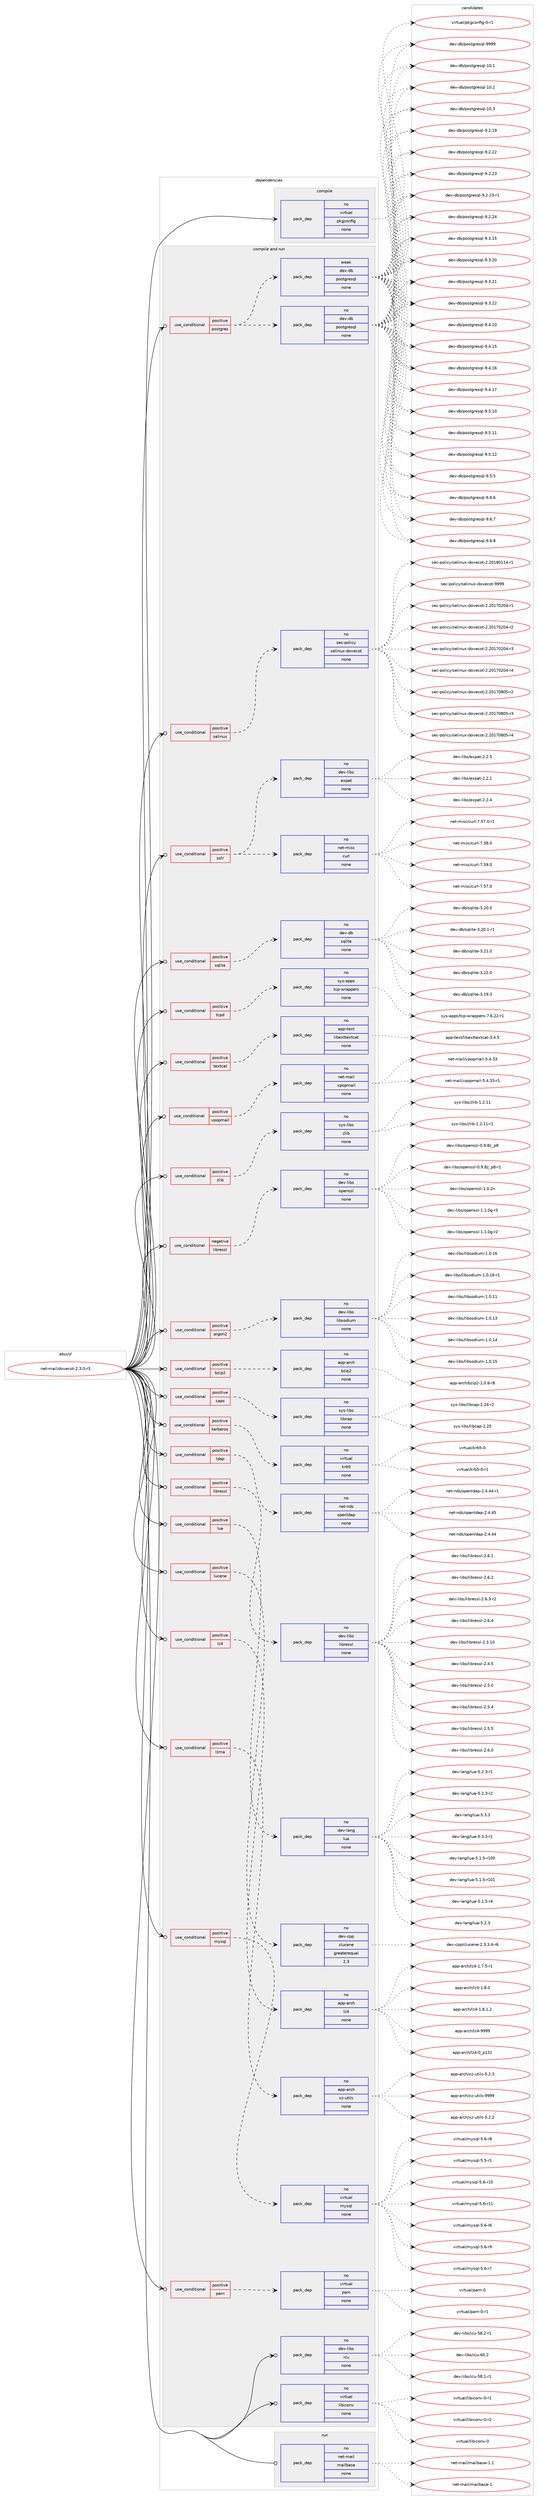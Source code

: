 digraph prolog {

# *************
# Graph options
# *************

newrank=true;
concentrate=true;
compound=true;
graph [rankdir=LR,fontname=Helvetica,fontsize=10,ranksep=1.5];#, ranksep=2.5, nodesep=0.2];
edge  [arrowhead=vee];
node  [fontname=Helvetica,fontsize=10];

# **********
# The ebuild
# **********

subgraph cluster_leftcol {
color=gray;
rank=same;
label=<<i>ebuild</i>>;
id [label="net-mail/dovecot-2.3.0-r3", color=red, width=4, href="../net-mail/dovecot-2.3.0-r3.svg"];
}

# ****************
# The dependencies
# ****************

subgraph cluster_midcol {
color=gray;
label=<<i>dependencies</i>>;
subgraph cluster_compile {
fillcolor="#eeeeee";
style=filled;
label=<<i>compile</i>>;
subgraph pack587 {
dependency892 [label=<<TABLE BORDER="0" CELLBORDER="1" CELLSPACING="0" CELLPADDING="4" WIDTH="220"><TR><TD ROWSPAN="6" CELLPADDING="30">pack_dep</TD></TR><TR><TD WIDTH="110">no</TD></TR><TR><TD>virtual</TD></TR><TR><TD>pkgconfig</TD></TR><TR><TD>none</TD></TR><TR><TD></TD></TR></TABLE>>, shape=none, color=blue];
}
id:e -> dependency892:w [weight=20,style="solid",arrowhead="vee"];
}
subgraph cluster_compileandrun {
fillcolor="#eeeeee";
style=filled;
label=<<i>compile and run</i>>;
subgraph cond286 {
dependency893 [label=<<TABLE BORDER="0" CELLBORDER="1" CELLSPACING="0" CELLPADDING="4"><TR><TD ROWSPAN="3" CELLPADDING="10">use_conditional</TD></TR><TR><TD>negative</TD></TR><TR><TD>libressl</TD></TR></TABLE>>, shape=none, color=red];
subgraph pack588 {
dependency894 [label=<<TABLE BORDER="0" CELLBORDER="1" CELLSPACING="0" CELLPADDING="4" WIDTH="220"><TR><TD ROWSPAN="6" CELLPADDING="30">pack_dep</TD></TR><TR><TD WIDTH="110">no</TD></TR><TR><TD>dev-libs</TD></TR><TR><TD>openssl</TD></TR><TR><TD>none</TD></TR><TR><TD></TD></TR></TABLE>>, shape=none, color=blue];
}
dependency893:e -> dependency894:w [weight=20,style="dashed",arrowhead="vee"];
}
id:e -> dependency893:w [weight=20,style="solid",arrowhead="odotvee"];
subgraph cond287 {
dependency895 [label=<<TABLE BORDER="0" CELLBORDER="1" CELLSPACING="0" CELLPADDING="4"><TR><TD ROWSPAN="3" CELLPADDING="10">use_conditional</TD></TR><TR><TD>positive</TD></TR><TR><TD>argon2</TD></TR></TABLE>>, shape=none, color=red];
subgraph pack589 {
dependency896 [label=<<TABLE BORDER="0" CELLBORDER="1" CELLSPACING="0" CELLPADDING="4" WIDTH="220"><TR><TD ROWSPAN="6" CELLPADDING="30">pack_dep</TD></TR><TR><TD WIDTH="110">no</TD></TR><TR><TD>dev-libs</TD></TR><TR><TD>libsodium</TD></TR><TR><TD>none</TD></TR><TR><TD></TD></TR></TABLE>>, shape=none, color=blue];
}
dependency895:e -> dependency896:w [weight=20,style="dashed",arrowhead="vee"];
}
id:e -> dependency895:w [weight=20,style="solid",arrowhead="odotvee"];
subgraph cond288 {
dependency897 [label=<<TABLE BORDER="0" CELLBORDER="1" CELLSPACING="0" CELLPADDING="4"><TR><TD ROWSPAN="3" CELLPADDING="10">use_conditional</TD></TR><TR><TD>positive</TD></TR><TR><TD>bzip2</TD></TR></TABLE>>, shape=none, color=red];
subgraph pack590 {
dependency898 [label=<<TABLE BORDER="0" CELLBORDER="1" CELLSPACING="0" CELLPADDING="4" WIDTH="220"><TR><TD ROWSPAN="6" CELLPADDING="30">pack_dep</TD></TR><TR><TD WIDTH="110">no</TD></TR><TR><TD>app-arch</TD></TR><TR><TD>bzip2</TD></TR><TR><TD>none</TD></TR><TR><TD></TD></TR></TABLE>>, shape=none, color=blue];
}
dependency897:e -> dependency898:w [weight=20,style="dashed",arrowhead="vee"];
}
id:e -> dependency897:w [weight=20,style="solid",arrowhead="odotvee"];
subgraph cond289 {
dependency899 [label=<<TABLE BORDER="0" CELLBORDER="1" CELLSPACING="0" CELLPADDING="4"><TR><TD ROWSPAN="3" CELLPADDING="10">use_conditional</TD></TR><TR><TD>positive</TD></TR><TR><TD>caps</TD></TR></TABLE>>, shape=none, color=red];
subgraph pack591 {
dependency900 [label=<<TABLE BORDER="0" CELLBORDER="1" CELLSPACING="0" CELLPADDING="4" WIDTH="220"><TR><TD ROWSPAN="6" CELLPADDING="30">pack_dep</TD></TR><TR><TD WIDTH="110">no</TD></TR><TR><TD>sys-libs</TD></TR><TR><TD>libcap</TD></TR><TR><TD>none</TD></TR><TR><TD></TD></TR></TABLE>>, shape=none, color=blue];
}
dependency899:e -> dependency900:w [weight=20,style="dashed",arrowhead="vee"];
}
id:e -> dependency899:w [weight=20,style="solid",arrowhead="odotvee"];
subgraph cond290 {
dependency901 [label=<<TABLE BORDER="0" CELLBORDER="1" CELLSPACING="0" CELLPADDING="4"><TR><TD ROWSPAN="3" CELLPADDING="10">use_conditional</TD></TR><TR><TD>positive</TD></TR><TR><TD>kerberos</TD></TR></TABLE>>, shape=none, color=red];
subgraph pack592 {
dependency902 [label=<<TABLE BORDER="0" CELLBORDER="1" CELLSPACING="0" CELLPADDING="4" WIDTH="220"><TR><TD ROWSPAN="6" CELLPADDING="30">pack_dep</TD></TR><TR><TD WIDTH="110">no</TD></TR><TR><TD>virtual</TD></TR><TR><TD>krb5</TD></TR><TR><TD>none</TD></TR><TR><TD></TD></TR></TABLE>>, shape=none, color=blue];
}
dependency901:e -> dependency902:w [weight=20,style="dashed",arrowhead="vee"];
}
id:e -> dependency901:w [weight=20,style="solid",arrowhead="odotvee"];
subgraph cond291 {
dependency903 [label=<<TABLE BORDER="0" CELLBORDER="1" CELLSPACING="0" CELLPADDING="4"><TR><TD ROWSPAN="3" CELLPADDING="10">use_conditional</TD></TR><TR><TD>positive</TD></TR><TR><TD>ldap</TD></TR></TABLE>>, shape=none, color=red];
subgraph pack593 {
dependency904 [label=<<TABLE BORDER="0" CELLBORDER="1" CELLSPACING="0" CELLPADDING="4" WIDTH="220"><TR><TD ROWSPAN="6" CELLPADDING="30">pack_dep</TD></TR><TR><TD WIDTH="110">no</TD></TR><TR><TD>net-nds</TD></TR><TR><TD>openldap</TD></TR><TR><TD>none</TD></TR><TR><TD></TD></TR></TABLE>>, shape=none, color=blue];
}
dependency903:e -> dependency904:w [weight=20,style="dashed",arrowhead="vee"];
}
id:e -> dependency903:w [weight=20,style="solid",arrowhead="odotvee"];
subgraph cond292 {
dependency905 [label=<<TABLE BORDER="0" CELLBORDER="1" CELLSPACING="0" CELLPADDING="4"><TR><TD ROWSPAN="3" CELLPADDING="10">use_conditional</TD></TR><TR><TD>positive</TD></TR><TR><TD>libressl</TD></TR></TABLE>>, shape=none, color=red];
subgraph pack594 {
dependency906 [label=<<TABLE BORDER="0" CELLBORDER="1" CELLSPACING="0" CELLPADDING="4" WIDTH="220"><TR><TD ROWSPAN="6" CELLPADDING="30">pack_dep</TD></TR><TR><TD WIDTH="110">no</TD></TR><TR><TD>dev-libs</TD></TR><TR><TD>libressl</TD></TR><TR><TD>none</TD></TR><TR><TD></TD></TR></TABLE>>, shape=none, color=blue];
}
dependency905:e -> dependency906:w [weight=20,style="dashed",arrowhead="vee"];
}
id:e -> dependency905:w [weight=20,style="solid",arrowhead="odotvee"];
subgraph cond293 {
dependency907 [label=<<TABLE BORDER="0" CELLBORDER="1" CELLSPACING="0" CELLPADDING="4"><TR><TD ROWSPAN="3" CELLPADDING="10">use_conditional</TD></TR><TR><TD>positive</TD></TR><TR><TD>lua</TD></TR></TABLE>>, shape=none, color=red];
subgraph pack595 {
dependency908 [label=<<TABLE BORDER="0" CELLBORDER="1" CELLSPACING="0" CELLPADDING="4" WIDTH="220"><TR><TD ROWSPAN="6" CELLPADDING="30">pack_dep</TD></TR><TR><TD WIDTH="110">no</TD></TR><TR><TD>dev-lang</TD></TR><TR><TD>lua</TD></TR><TR><TD>none</TD></TR><TR><TD></TD></TR></TABLE>>, shape=none, color=blue];
}
dependency907:e -> dependency908:w [weight=20,style="dashed",arrowhead="vee"];
}
id:e -> dependency907:w [weight=20,style="solid",arrowhead="odotvee"];
subgraph cond294 {
dependency909 [label=<<TABLE BORDER="0" CELLBORDER="1" CELLSPACING="0" CELLPADDING="4"><TR><TD ROWSPAN="3" CELLPADDING="10">use_conditional</TD></TR><TR><TD>positive</TD></TR><TR><TD>lucene</TD></TR></TABLE>>, shape=none, color=red];
subgraph pack596 {
dependency910 [label=<<TABLE BORDER="0" CELLBORDER="1" CELLSPACING="0" CELLPADDING="4" WIDTH="220"><TR><TD ROWSPAN="6" CELLPADDING="30">pack_dep</TD></TR><TR><TD WIDTH="110">no</TD></TR><TR><TD>dev-cpp</TD></TR><TR><TD>clucene</TD></TR><TR><TD>greaterequal</TD></TR><TR><TD>2.3</TD></TR></TABLE>>, shape=none, color=blue];
}
dependency909:e -> dependency910:w [weight=20,style="dashed",arrowhead="vee"];
}
id:e -> dependency909:w [weight=20,style="solid",arrowhead="odotvee"];
subgraph cond295 {
dependency911 [label=<<TABLE BORDER="0" CELLBORDER="1" CELLSPACING="0" CELLPADDING="4"><TR><TD ROWSPAN="3" CELLPADDING="10">use_conditional</TD></TR><TR><TD>positive</TD></TR><TR><TD>lz4</TD></TR></TABLE>>, shape=none, color=red];
subgraph pack597 {
dependency912 [label=<<TABLE BORDER="0" CELLBORDER="1" CELLSPACING="0" CELLPADDING="4" WIDTH="220"><TR><TD ROWSPAN="6" CELLPADDING="30">pack_dep</TD></TR><TR><TD WIDTH="110">no</TD></TR><TR><TD>app-arch</TD></TR><TR><TD>lz4</TD></TR><TR><TD>none</TD></TR><TR><TD></TD></TR></TABLE>>, shape=none, color=blue];
}
dependency911:e -> dependency912:w [weight=20,style="dashed",arrowhead="vee"];
}
id:e -> dependency911:w [weight=20,style="solid",arrowhead="odotvee"];
subgraph cond296 {
dependency913 [label=<<TABLE BORDER="0" CELLBORDER="1" CELLSPACING="0" CELLPADDING="4"><TR><TD ROWSPAN="3" CELLPADDING="10">use_conditional</TD></TR><TR><TD>positive</TD></TR><TR><TD>lzma</TD></TR></TABLE>>, shape=none, color=red];
subgraph pack598 {
dependency914 [label=<<TABLE BORDER="0" CELLBORDER="1" CELLSPACING="0" CELLPADDING="4" WIDTH="220"><TR><TD ROWSPAN="6" CELLPADDING="30">pack_dep</TD></TR><TR><TD WIDTH="110">no</TD></TR><TR><TD>app-arch</TD></TR><TR><TD>xz-utils</TD></TR><TR><TD>none</TD></TR><TR><TD></TD></TR></TABLE>>, shape=none, color=blue];
}
dependency913:e -> dependency914:w [weight=20,style="dashed",arrowhead="vee"];
}
id:e -> dependency913:w [weight=20,style="solid",arrowhead="odotvee"];
subgraph cond297 {
dependency915 [label=<<TABLE BORDER="0" CELLBORDER="1" CELLSPACING="0" CELLPADDING="4"><TR><TD ROWSPAN="3" CELLPADDING="10">use_conditional</TD></TR><TR><TD>positive</TD></TR><TR><TD>mysql</TD></TR></TABLE>>, shape=none, color=red];
subgraph pack599 {
dependency916 [label=<<TABLE BORDER="0" CELLBORDER="1" CELLSPACING="0" CELLPADDING="4" WIDTH="220"><TR><TD ROWSPAN="6" CELLPADDING="30">pack_dep</TD></TR><TR><TD WIDTH="110">no</TD></TR><TR><TD>virtual</TD></TR><TR><TD>mysql</TD></TR><TR><TD>none</TD></TR><TR><TD></TD></TR></TABLE>>, shape=none, color=blue];
}
dependency915:e -> dependency916:w [weight=20,style="dashed",arrowhead="vee"];
}
id:e -> dependency915:w [weight=20,style="solid",arrowhead="odotvee"];
subgraph cond298 {
dependency917 [label=<<TABLE BORDER="0" CELLBORDER="1" CELLSPACING="0" CELLPADDING="4"><TR><TD ROWSPAN="3" CELLPADDING="10">use_conditional</TD></TR><TR><TD>positive</TD></TR><TR><TD>pam</TD></TR></TABLE>>, shape=none, color=red];
subgraph pack600 {
dependency918 [label=<<TABLE BORDER="0" CELLBORDER="1" CELLSPACING="0" CELLPADDING="4" WIDTH="220"><TR><TD ROWSPAN="6" CELLPADDING="30">pack_dep</TD></TR><TR><TD WIDTH="110">no</TD></TR><TR><TD>virtual</TD></TR><TR><TD>pam</TD></TR><TR><TD>none</TD></TR><TR><TD></TD></TR></TABLE>>, shape=none, color=blue];
}
dependency917:e -> dependency918:w [weight=20,style="dashed",arrowhead="vee"];
}
id:e -> dependency917:w [weight=20,style="solid",arrowhead="odotvee"];
subgraph cond299 {
dependency919 [label=<<TABLE BORDER="0" CELLBORDER="1" CELLSPACING="0" CELLPADDING="4"><TR><TD ROWSPAN="3" CELLPADDING="10">use_conditional</TD></TR><TR><TD>positive</TD></TR><TR><TD>postgres</TD></TR></TABLE>>, shape=none, color=red];
subgraph pack601 {
dependency920 [label=<<TABLE BORDER="0" CELLBORDER="1" CELLSPACING="0" CELLPADDING="4" WIDTH="220"><TR><TD ROWSPAN="6" CELLPADDING="30">pack_dep</TD></TR><TR><TD WIDTH="110">no</TD></TR><TR><TD>dev-db</TD></TR><TR><TD>postgresql</TD></TR><TR><TD>none</TD></TR><TR><TD></TD></TR></TABLE>>, shape=none, color=blue];
}
dependency919:e -> dependency920:w [weight=20,style="dashed",arrowhead="vee"];
subgraph pack602 {
dependency921 [label=<<TABLE BORDER="0" CELLBORDER="1" CELLSPACING="0" CELLPADDING="4" WIDTH="220"><TR><TD ROWSPAN="6" CELLPADDING="30">pack_dep</TD></TR><TR><TD WIDTH="110">weak</TD></TR><TR><TD>dev-db</TD></TR><TR><TD>postgresql</TD></TR><TR><TD>none</TD></TR><TR><TD></TD></TR></TABLE>>, shape=none, color=blue];
}
dependency919:e -> dependency921:w [weight=20,style="dashed",arrowhead="vee"];
}
id:e -> dependency919:w [weight=20,style="solid",arrowhead="odotvee"];
subgraph cond300 {
dependency922 [label=<<TABLE BORDER="0" CELLBORDER="1" CELLSPACING="0" CELLPADDING="4"><TR><TD ROWSPAN="3" CELLPADDING="10">use_conditional</TD></TR><TR><TD>positive</TD></TR><TR><TD>selinux</TD></TR></TABLE>>, shape=none, color=red];
subgraph pack603 {
dependency923 [label=<<TABLE BORDER="0" CELLBORDER="1" CELLSPACING="0" CELLPADDING="4" WIDTH="220"><TR><TD ROWSPAN="6" CELLPADDING="30">pack_dep</TD></TR><TR><TD WIDTH="110">no</TD></TR><TR><TD>sec-policy</TD></TR><TR><TD>selinux-dovecot</TD></TR><TR><TD>none</TD></TR><TR><TD></TD></TR></TABLE>>, shape=none, color=blue];
}
dependency922:e -> dependency923:w [weight=20,style="dashed",arrowhead="vee"];
}
id:e -> dependency922:w [weight=20,style="solid",arrowhead="odotvee"];
subgraph cond301 {
dependency924 [label=<<TABLE BORDER="0" CELLBORDER="1" CELLSPACING="0" CELLPADDING="4"><TR><TD ROWSPAN="3" CELLPADDING="10">use_conditional</TD></TR><TR><TD>positive</TD></TR><TR><TD>solr</TD></TR></TABLE>>, shape=none, color=red];
subgraph pack604 {
dependency925 [label=<<TABLE BORDER="0" CELLBORDER="1" CELLSPACING="0" CELLPADDING="4" WIDTH="220"><TR><TD ROWSPAN="6" CELLPADDING="30">pack_dep</TD></TR><TR><TD WIDTH="110">no</TD></TR><TR><TD>net-misc</TD></TR><TR><TD>curl</TD></TR><TR><TD>none</TD></TR><TR><TD></TD></TR></TABLE>>, shape=none, color=blue];
}
dependency924:e -> dependency925:w [weight=20,style="dashed",arrowhead="vee"];
subgraph pack605 {
dependency926 [label=<<TABLE BORDER="0" CELLBORDER="1" CELLSPACING="0" CELLPADDING="4" WIDTH="220"><TR><TD ROWSPAN="6" CELLPADDING="30">pack_dep</TD></TR><TR><TD WIDTH="110">no</TD></TR><TR><TD>dev-libs</TD></TR><TR><TD>expat</TD></TR><TR><TD>none</TD></TR><TR><TD></TD></TR></TABLE>>, shape=none, color=blue];
}
dependency924:e -> dependency926:w [weight=20,style="dashed",arrowhead="vee"];
}
id:e -> dependency924:w [weight=20,style="solid",arrowhead="odotvee"];
subgraph cond302 {
dependency927 [label=<<TABLE BORDER="0" CELLBORDER="1" CELLSPACING="0" CELLPADDING="4"><TR><TD ROWSPAN="3" CELLPADDING="10">use_conditional</TD></TR><TR><TD>positive</TD></TR><TR><TD>sqlite</TD></TR></TABLE>>, shape=none, color=red];
subgraph pack606 {
dependency928 [label=<<TABLE BORDER="0" CELLBORDER="1" CELLSPACING="0" CELLPADDING="4" WIDTH="220"><TR><TD ROWSPAN="6" CELLPADDING="30">pack_dep</TD></TR><TR><TD WIDTH="110">no</TD></TR><TR><TD>dev-db</TD></TR><TR><TD>sqlite</TD></TR><TR><TD>none</TD></TR><TR><TD></TD></TR></TABLE>>, shape=none, color=blue];
}
dependency927:e -> dependency928:w [weight=20,style="dashed",arrowhead="vee"];
}
id:e -> dependency927:w [weight=20,style="solid",arrowhead="odotvee"];
subgraph cond303 {
dependency929 [label=<<TABLE BORDER="0" CELLBORDER="1" CELLSPACING="0" CELLPADDING="4"><TR><TD ROWSPAN="3" CELLPADDING="10">use_conditional</TD></TR><TR><TD>positive</TD></TR><TR><TD>tcpd</TD></TR></TABLE>>, shape=none, color=red];
subgraph pack607 {
dependency930 [label=<<TABLE BORDER="0" CELLBORDER="1" CELLSPACING="0" CELLPADDING="4" WIDTH="220"><TR><TD ROWSPAN="6" CELLPADDING="30">pack_dep</TD></TR><TR><TD WIDTH="110">no</TD></TR><TR><TD>sys-apps</TD></TR><TR><TD>tcp-wrappers</TD></TR><TR><TD>none</TD></TR><TR><TD></TD></TR></TABLE>>, shape=none, color=blue];
}
dependency929:e -> dependency930:w [weight=20,style="dashed",arrowhead="vee"];
}
id:e -> dependency929:w [weight=20,style="solid",arrowhead="odotvee"];
subgraph cond304 {
dependency931 [label=<<TABLE BORDER="0" CELLBORDER="1" CELLSPACING="0" CELLPADDING="4"><TR><TD ROWSPAN="3" CELLPADDING="10">use_conditional</TD></TR><TR><TD>positive</TD></TR><TR><TD>textcat</TD></TR></TABLE>>, shape=none, color=red];
subgraph pack608 {
dependency932 [label=<<TABLE BORDER="0" CELLBORDER="1" CELLSPACING="0" CELLPADDING="4" WIDTH="220"><TR><TD ROWSPAN="6" CELLPADDING="30">pack_dep</TD></TR><TR><TD WIDTH="110">no</TD></TR><TR><TD>app-text</TD></TR><TR><TD>libexttextcat</TD></TR><TR><TD>none</TD></TR><TR><TD></TD></TR></TABLE>>, shape=none, color=blue];
}
dependency931:e -> dependency932:w [weight=20,style="dashed",arrowhead="vee"];
}
id:e -> dependency931:w [weight=20,style="solid",arrowhead="odotvee"];
subgraph cond305 {
dependency933 [label=<<TABLE BORDER="0" CELLBORDER="1" CELLSPACING="0" CELLPADDING="4"><TR><TD ROWSPAN="3" CELLPADDING="10">use_conditional</TD></TR><TR><TD>positive</TD></TR><TR><TD>vpopmail</TD></TR></TABLE>>, shape=none, color=red];
subgraph pack609 {
dependency934 [label=<<TABLE BORDER="0" CELLBORDER="1" CELLSPACING="0" CELLPADDING="4" WIDTH="220"><TR><TD ROWSPAN="6" CELLPADDING="30">pack_dep</TD></TR><TR><TD WIDTH="110">no</TD></TR><TR><TD>net-mail</TD></TR><TR><TD>vpopmail</TD></TR><TR><TD>none</TD></TR><TR><TD></TD></TR></TABLE>>, shape=none, color=blue];
}
dependency933:e -> dependency934:w [weight=20,style="dashed",arrowhead="vee"];
}
id:e -> dependency933:w [weight=20,style="solid",arrowhead="odotvee"];
subgraph cond306 {
dependency935 [label=<<TABLE BORDER="0" CELLBORDER="1" CELLSPACING="0" CELLPADDING="4"><TR><TD ROWSPAN="3" CELLPADDING="10">use_conditional</TD></TR><TR><TD>positive</TD></TR><TR><TD>zlib</TD></TR></TABLE>>, shape=none, color=red];
subgraph pack610 {
dependency936 [label=<<TABLE BORDER="0" CELLBORDER="1" CELLSPACING="0" CELLPADDING="4" WIDTH="220"><TR><TD ROWSPAN="6" CELLPADDING="30">pack_dep</TD></TR><TR><TD WIDTH="110">no</TD></TR><TR><TD>sys-libs</TD></TR><TR><TD>zlib</TD></TR><TR><TD>none</TD></TR><TR><TD></TD></TR></TABLE>>, shape=none, color=blue];
}
dependency935:e -> dependency936:w [weight=20,style="dashed",arrowhead="vee"];
}
id:e -> dependency935:w [weight=20,style="solid",arrowhead="odotvee"];
subgraph pack611 {
dependency937 [label=<<TABLE BORDER="0" CELLBORDER="1" CELLSPACING="0" CELLPADDING="4" WIDTH="220"><TR><TD ROWSPAN="6" CELLPADDING="30">pack_dep</TD></TR><TR><TD WIDTH="110">no</TD></TR><TR><TD>dev-libs</TD></TR><TR><TD>icu</TD></TR><TR><TD>none</TD></TR><TR><TD></TD></TR></TABLE>>, shape=none, color=blue];
}
id:e -> dependency937:w [weight=20,style="solid",arrowhead="odotvee"];
subgraph pack612 {
dependency938 [label=<<TABLE BORDER="0" CELLBORDER="1" CELLSPACING="0" CELLPADDING="4" WIDTH="220"><TR><TD ROWSPAN="6" CELLPADDING="30">pack_dep</TD></TR><TR><TD WIDTH="110">no</TD></TR><TR><TD>virtual</TD></TR><TR><TD>libiconv</TD></TR><TR><TD>none</TD></TR><TR><TD></TD></TR></TABLE>>, shape=none, color=blue];
}
id:e -> dependency938:w [weight=20,style="solid",arrowhead="odotvee"];
}
subgraph cluster_run {
fillcolor="#eeeeee";
style=filled;
label=<<i>run</i>>;
subgraph pack613 {
dependency939 [label=<<TABLE BORDER="0" CELLBORDER="1" CELLSPACING="0" CELLPADDING="4" WIDTH="220"><TR><TD ROWSPAN="6" CELLPADDING="30">pack_dep</TD></TR><TR><TD WIDTH="110">no</TD></TR><TR><TD>net-mail</TD></TR><TR><TD>mailbase</TD></TR><TR><TD>none</TD></TR><TR><TD></TD></TR></TABLE>>, shape=none, color=blue];
}
id:e -> dependency939:w [weight=20,style="solid",arrowhead="odot"];
}
}

# **************
# The candidates
# **************

subgraph cluster_choices {
rank=same;
color=gray;
label=<<i>candidates</i>>;

subgraph choice587 {
color=black;
nodesep=1;
choice11810511411611797108471121071039911111010210510345484511449 [label="virtual/pkgconfig-0-r1", color=red, width=4,href="../virtual/pkgconfig-0-r1.svg"];
dependency892:e -> choice11810511411611797108471121071039911111010210510345484511449:w [style=dotted,weight="100"];
}
subgraph choice588 {
color=black;
nodesep=1;
choice1001011184510810598115471111121011101151151084549464946481034511450 [label="dev-libs/openssl-1.1.0g-r2", color=red, width=4,href="../dev-libs/openssl-1.1.0g-r2.svg"];
choice1001011184510810598115471111121011101151151084548465746561229511256 [label="dev-libs/openssl-0.9.8z_p8", color=red, width=4,href="../dev-libs/openssl-0.9.8z_p8.svg"];
choice10010111845108105981154711111210111011511510845484657465612295112564511449 [label="dev-libs/openssl-0.9.8z_p8-r1", color=red, width=4,href="../dev-libs/openssl-0.9.8z_p8-r1.svg"];
choice100101118451081059811547111112101110115115108454946484650110 [label="dev-libs/openssl-1.0.2n", color=red, width=4,href="../dev-libs/openssl-1.0.2n.svg"];
choice1001011184510810598115471111121011101151151084549464946481034511451 [label="dev-libs/openssl-1.1.0g-r3", color=red, width=4,href="../dev-libs/openssl-1.1.0g-r3.svg"];
dependency894:e -> choice1001011184510810598115471111121011101151151084549464946481034511450:w [style=dotted,weight="100"];
dependency894:e -> choice1001011184510810598115471111121011101151151084548465746561229511256:w [style=dotted,weight="100"];
dependency894:e -> choice10010111845108105981154711111210111011511510845484657465612295112564511449:w [style=dotted,weight="100"];
dependency894:e -> choice100101118451081059811547111112101110115115108454946484650110:w [style=dotted,weight="100"];
dependency894:e -> choice1001011184510810598115471111121011101151151084549464946481034511451:w [style=dotted,weight="100"];
}
subgraph choice589 {
color=black;
nodesep=1;
choice1001011184510810598115471081059811511110010511710945494648464949 [label="dev-libs/libsodium-1.0.11", color=red, width=4,href="../dev-libs/libsodium-1.0.11.svg"];
choice1001011184510810598115471081059811511110010511710945494648464951 [label="dev-libs/libsodium-1.0.13", color=red, width=4,href="../dev-libs/libsodium-1.0.13.svg"];
choice1001011184510810598115471081059811511110010511710945494648464952 [label="dev-libs/libsodium-1.0.14", color=red, width=4,href="../dev-libs/libsodium-1.0.14.svg"];
choice1001011184510810598115471081059811511110010511710945494648464953 [label="dev-libs/libsodium-1.0.15", color=red, width=4,href="../dev-libs/libsodium-1.0.15.svg"];
choice1001011184510810598115471081059811511110010511710945494648464954 [label="dev-libs/libsodium-1.0.16", color=red, width=4,href="../dev-libs/libsodium-1.0.16.svg"];
choice10010111845108105981154710810598115111100105117109454946484649544511449 [label="dev-libs/libsodium-1.0.16-r1", color=red, width=4,href="../dev-libs/libsodium-1.0.16-r1.svg"];
dependency896:e -> choice1001011184510810598115471081059811511110010511710945494648464949:w [style=dotted,weight="100"];
dependency896:e -> choice1001011184510810598115471081059811511110010511710945494648464951:w [style=dotted,weight="100"];
dependency896:e -> choice1001011184510810598115471081059811511110010511710945494648464952:w [style=dotted,weight="100"];
dependency896:e -> choice1001011184510810598115471081059811511110010511710945494648464953:w [style=dotted,weight="100"];
dependency896:e -> choice1001011184510810598115471081059811511110010511710945494648464954:w [style=dotted,weight="100"];
dependency896:e -> choice10010111845108105981154710810598115111100105117109454946484649544511449:w [style=dotted,weight="100"];
}
subgraph choice590 {
color=black;
nodesep=1;
choice971121124597114991044798122105112504549464846544511456 [label="app-arch/bzip2-1.0.6-r8", color=red, width=4,href="../app-arch/bzip2-1.0.6-r8.svg"];
dependency898:e -> choice971121124597114991044798122105112504549464846544511456:w [style=dotted,weight="100"];
}
subgraph choice591 {
color=black;
nodesep=1;
choice11512111545108105981154710810598999711245504650524511450 [label="sys-libs/libcap-2.24-r2", color=red, width=4,href="../sys-libs/libcap-2.24-r2.svg"];
choice1151211154510810598115471081059899971124550465053 [label="sys-libs/libcap-2.25", color=red, width=4,href="../sys-libs/libcap-2.25.svg"];
dependency900:e -> choice11512111545108105981154710810598999711245504650524511450:w [style=dotted,weight="100"];
dependency900:e -> choice1151211154510810598115471081059899971124550465053:w [style=dotted,weight="100"];
}
subgraph choice592 {
color=black;
nodesep=1;
choice118105114116117971084710711498534548 [label="virtual/krb5-0", color=red, width=4,href="../virtual/krb5-0.svg"];
choice1181051141161179710847107114985345484511449 [label="virtual/krb5-0-r1", color=red, width=4,href="../virtual/krb5-0-r1.svg"];
dependency902:e -> choice118105114116117971084710711498534548:w [style=dotted,weight="100"];
dependency902:e -> choice1181051141161179710847107114985345484511449:w [style=dotted,weight="100"];
}
subgraph choice593 {
color=black;
nodesep=1;
choice11010111645110100115471111121011101081009711245504652465252 [label="net-nds/openldap-2.4.44", color=red, width=4,href="../net-nds/openldap-2.4.44.svg"];
choice110101116451101001154711111210111010810097112455046524652524511449 [label="net-nds/openldap-2.4.44-r1", color=red, width=4,href="../net-nds/openldap-2.4.44-r1.svg"];
choice11010111645110100115471111121011101081009711245504652465253 [label="net-nds/openldap-2.4.45", color=red, width=4,href="../net-nds/openldap-2.4.45.svg"];
dependency904:e -> choice11010111645110100115471111121011101081009711245504652465252:w [style=dotted,weight="100"];
dependency904:e -> choice110101116451101001154711111210111010810097112455046524652524511449:w [style=dotted,weight="100"];
dependency904:e -> choice11010111645110100115471111121011101081009711245504652465253:w [style=dotted,weight="100"];
}
subgraph choice594 {
color=black;
nodesep=1;
choice1001011184510810598115471081059811410111511510845504651464948 [label="dev-libs/libressl-2.3.10", color=red, width=4,href="../dev-libs/libressl-2.3.10.svg"];
choice10010111845108105981154710810598114101115115108455046524653 [label="dev-libs/libressl-2.4.5", color=red, width=4,href="../dev-libs/libressl-2.4.5.svg"];
choice10010111845108105981154710810598114101115115108455046534648 [label="dev-libs/libressl-2.5.0", color=red, width=4,href="../dev-libs/libressl-2.5.0.svg"];
choice10010111845108105981154710810598114101115115108455046534652 [label="dev-libs/libressl-2.5.4", color=red, width=4,href="../dev-libs/libressl-2.5.4.svg"];
choice10010111845108105981154710810598114101115115108455046534653 [label="dev-libs/libressl-2.5.5", color=red, width=4,href="../dev-libs/libressl-2.5.5.svg"];
choice10010111845108105981154710810598114101115115108455046544648 [label="dev-libs/libressl-2.6.0", color=red, width=4,href="../dev-libs/libressl-2.6.0.svg"];
choice10010111845108105981154710810598114101115115108455046544649 [label="dev-libs/libressl-2.6.1", color=red, width=4,href="../dev-libs/libressl-2.6.1.svg"];
choice10010111845108105981154710810598114101115115108455046544650 [label="dev-libs/libressl-2.6.2", color=red, width=4,href="../dev-libs/libressl-2.6.2.svg"];
choice100101118451081059811547108105981141011151151084550465446514511450 [label="dev-libs/libressl-2.6.3-r2", color=red, width=4,href="../dev-libs/libressl-2.6.3-r2.svg"];
choice10010111845108105981154710810598114101115115108455046544652 [label="dev-libs/libressl-2.6.4", color=red, width=4,href="../dev-libs/libressl-2.6.4.svg"];
dependency906:e -> choice1001011184510810598115471081059811410111511510845504651464948:w [style=dotted,weight="100"];
dependency906:e -> choice10010111845108105981154710810598114101115115108455046524653:w [style=dotted,weight="100"];
dependency906:e -> choice10010111845108105981154710810598114101115115108455046534648:w [style=dotted,weight="100"];
dependency906:e -> choice10010111845108105981154710810598114101115115108455046534652:w [style=dotted,weight="100"];
dependency906:e -> choice10010111845108105981154710810598114101115115108455046534653:w [style=dotted,weight="100"];
dependency906:e -> choice10010111845108105981154710810598114101115115108455046544648:w [style=dotted,weight="100"];
dependency906:e -> choice10010111845108105981154710810598114101115115108455046544649:w [style=dotted,weight="100"];
dependency906:e -> choice10010111845108105981154710810598114101115115108455046544650:w [style=dotted,weight="100"];
dependency906:e -> choice100101118451081059811547108105981141011151151084550465446514511450:w [style=dotted,weight="100"];
dependency906:e -> choice10010111845108105981154710810598114101115115108455046544652:w [style=dotted,weight="100"];
}
subgraph choice595 {
color=black;
nodesep=1;
choice1001011184510897110103471081179745534649465345114494848 [label="dev-lang/lua-5.1.5-r100", color=red, width=4,href="../dev-lang/lua-5.1.5-r100.svg"];
choice1001011184510897110103471081179745534649465345114494849 [label="dev-lang/lua-5.1.5-r101", color=red, width=4,href="../dev-lang/lua-5.1.5-r101.svg"];
choice100101118451089711010347108117974553464946534511452 [label="dev-lang/lua-5.1.5-r4", color=red, width=4,href="../dev-lang/lua-5.1.5-r4.svg"];
choice10010111845108971101034710811797455346504651 [label="dev-lang/lua-5.2.3", color=red, width=4,href="../dev-lang/lua-5.2.3.svg"];
choice100101118451089711010347108117974553465046514511449 [label="dev-lang/lua-5.2.3-r1", color=red, width=4,href="../dev-lang/lua-5.2.3-r1.svg"];
choice100101118451089711010347108117974553465046514511450 [label="dev-lang/lua-5.2.3-r2", color=red, width=4,href="../dev-lang/lua-5.2.3-r2.svg"];
choice10010111845108971101034710811797455346514651 [label="dev-lang/lua-5.3.3", color=red, width=4,href="../dev-lang/lua-5.3.3.svg"];
choice100101118451089711010347108117974553465146514511449 [label="dev-lang/lua-5.3.3-r1", color=red, width=4,href="../dev-lang/lua-5.3.3-r1.svg"];
dependency908:e -> choice1001011184510897110103471081179745534649465345114494848:w [style=dotted,weight="100"];
dependency908:e -> choice1001011184510897110103471081179745534649465345114494849:w [style=dotted,weight="100"];
dependency908:e -> choice100101118451089711010347108117974553464946534511452:w [style=dotted,weight="100"];
dependency908:e -> choice10010111845108971101034710811797455346504651:w [style=dotted,weight="100"];
dependency908:e -> choice100101118451089711010347108117974553465046514511449:w [style=dotted,weight="100"];
dependency908:e -> choice100101118451089711010347108117974553465046514511450:w [style=dotted,weight="100"];
dependency908:e -> choice10010111845108971101034710811797455346514651:w [style=dotted,weight="100"];
dependency908:e -> choice100101118451089711010347108117974553465146514511449:w [style=dotted,weight="100"];
}
subgraph choice596 {
color=black;
nodesep=1;
choice100101118459911211247991081179910111010145504651465146524511454 [label="dev-cpp/clucene-2.3.3.4-r6", color=red, width=4,href="../dev-cpp/clucene-2.3.3.4-r6.svg"];
dependency910:e -> choice100101118459911211247991081179910111010145504651465146524511454:w [style=dotted,weight="100"];
}
subgraph choice597 {
color=black;
nodesep=1;
choice971121124597114991044710812252454895112495149 [label="app-arch/lz4-0_p131", color=red, width=4,href="../app-arch/lz4-0_p131.svg"];
choice9711211245971149910447108122524549465546534511449 [label="app-arch/lz4-1.7.5-r1", color=red, width=4,href="../app-arch/lz4-1.7.5-r1.svg"];
choice971121124597114991044710812252454946564648 [label="app-arch/lz4-1.8.0", color=red, width=4,href="../app-arch/lz4-1.8.0.svg"];
choice9711211245971149910447108122524549465646494650 [label="app-arch/lz4-1.8.1.2", color=red, width=4,href="../app-arch/lz4-1.8.1.2.svg"];
choice9711211245971149910447108122524557575757 [label="app-arch/lz4-9999", color=red, width=4,href="../app-arch/lz4-9999.svg"];
dependency912:e -> choice971121124597114991044710812252454895112495149:w [style=dotted,weight="100"];
dependency912:e -> choice9711211245971149910447108122524549465546534511449:w [style=dotted,weight="100"];
dependency912:e -> choice971121124597114991044710812252454946564648:w [style=dotted,weight="100"];
dependency912:e -> choice9711211245971149910447108122524549465646494650:w [style=dotted,weight="100"];
dependency912:e -> choice9711211245971149910447108122524557575757:w [style=dotted,weight="100"];
}
subgraph choice598 {
color=black;
nodesep=1;
choice971121124597114991044712012245117116105108115455346504650 [label="app-arch/xz-utils-5.2.2", color=red, width=4,href="../app-arch/xz-utils-5.2.2.svg"];
choice971121124597114991044712012245117116105108115455346504651 [label="app-arch/xz-utils-5.2.3", color=red, width=4,href="../app-arch/xz-utils-5.2.3.svg"];
choice9711211245971149910447120122451171161051081154557575757 [label="app-arch/xz-utils-9999", color=red, width=4,href="../app-arch/xz-utils-9999.svg"];
dependency914:e -> choice971121124597114991044712012245117116105108115455346504650:w [style=dotted,weight="100"];
dependency914:e -> choice971121124597114991044712012245117116105108115455346504651:w [style=dotted,weight="100"];
dependency914:e -> choice9711211245971149910447120122451171161051081154557575757:w [style=dotted,weight="100"];
}
subgraph choice599 {
color=black;
nodesep=1;
choice1181051141161179710847109121115113108455346544511455 [label="virtual/mysql-5.6-r7", color=red, width=4,href="../virtual/mysql-5.6-r7.svg"];
choice1181051141161179710847109121115113108455346544511456 [label="virtual/mysql-5.6-r8", color=red, width=4,href="../virtual/mysql-5.6-r8.svg"];
choice1181051141161179710847109121115113108455346534511449 [label="virtual/mysql-5.5-r1", color=red, width=4,href="../virtual/mysql-5.5-r1.svg"];
choice118105114116117971084710912111511310845534654451144948 [label="virtual/mysql-5.6-r10", color=red, width=4,href="../virtual/mysql-5.6-r10.svg"];
choice118105114116117971084710912111511310845534654451144949 [label="virtual/mysql-5.6-r11", color=red, width=4,href="../virtual/mysql-5.6-r11.svg"];
choice1181051141161179710847109121115113108455346544511454 [label="virtual/mysql-5.6-r6", color=red, width=4,href="../virtual/mysql-5.6-r6.svg"];
choice1181051141161179710847109121115113108455346544511457 [label="virtual/mysql-5.6-r9", color=red, width=4,href="../virtual/mysql-5.6-r9.svg"];
dependency916:e -> choice1181051141161179710847109121115113108455346544511455:w [style=dotted,weight="100"];
dependency916:e -> choice1181051141161179710847109121115113108455346544511456:w [style=dotted,weight="100"];
dependency916:e -> choice1181051141161179710847109121115113108455346534511449:w [style=dotted,weight="100"];
dependency916:e -> choice118105114116117971084710912111511310845534654451144948:w [style=dotted,weight="100"];
dependency916:e -> choice118105114116117971084710912111511310845534654451144949:w [style=dotted,weight="100"];
dependency916:e -> choice1181051141161179710847109121115113108455346544511454:w [style=dotted,weight="100"];
dependency916:e -> choice1181051141161179710847109121115113108455346544511457:w [style=dotted,weight="100"];
}
subgraph choice600 {
color=black;
nodesep=1;
choice1181051141161179710847112971094548 [label="virtual/pam-0", color=red, width=4,href="../virtual/pam-0.svg"];
choice11810511411611797108471129710945484511449 [label="virtual/pam-0-r1", color=red, width=4,href="../virtual/pam-0-r1.svg"];
dependency918:e -> choice1181051141161179710847112971094548:w [style=dotted,weight="100"];
dependency918:e -> choice11810511411611797108471129710945484511449:w [style=dotted,weight="100"];
}
subgraph choice601 {
color=black;
nodesep=1;
choice1001011184510098471121111151161031141011151131084549484649 [label="dev-db/postgresql-10.1", color=red, width=4,href="../dev-db/postgresql-10.1.svg"];
choice1001011184510098471121111151161031141011151131084549484650 [label="dev-db/postgresql-10.2", color=red, width=4,href="../dev-db/postgresql-10.2.svg"];
choice1001011184510098471121111151161031141011151131084549484651 [label="dev-db/postgresql-10.3", color=red, width=4,href="../dev-db/postgresql-10.3.svg"];
choice10010111845100984711211111511610311410111511310845574650464957 [label="dev-db/postgresql-9.2.19", color=red, width=4,href="../dev-db/postgresql-9.2.19.svg"];
choice10010111845100984711211111511610311410111511310845574650465050 [label="dev-db/postgresql-9.2.22", color=red, width=4,href="../dev-db/postgresql-9.2.22.svg"];
choice10010111845100984711211111511610311410111511310845574650465051 [label="dev-db/postgresql-9.2.23", color=red, width=4,href="../dev-db/postgresql-9.2.23.svg"];
choice100101118451009847112111115116103114101115113108455746504650514511449 [label="dev-db/postgresql-9.2.23-r1", color=red, width=4,href="../dev-db/postgresql-9.2.23-r1.svg"];
choice10010111845100984711211111511610311410111511310845574650465052 [label="dev-db/postgresql-9.2.24", color=red, width=4,href="../dev-db/postgresql-9.2.24.svg"];
choice10010111845100984711211111511610311410111511310845574651464953 [label="dev-db/postgresql-9.3.15", color=red, width=4,href="../dev-db/postgresql-9.3.15.svg"];
choice10010111845100984711211111511610311410111511310845574651465048 [label="dev-db/postgresql-9.3.20", color=red, width=4,href="../dev-db/postgresql-9.3.20.svg"];
choice10010111845100984711211111511610311410111511310845574651465049 [label="dev-db/postgresql-9.3.21", color=red, width=4,href="../dev-db/postgresql-9.3.21.svg"];
choice10010111845100984711211111511610311410111511310845574651465050 [label="dev-db/postgresql-9.3.22", color=red, width=4,href="../dev-db/postgresql-9.3.22.svg"];
choice10010111845100984711211111511610311410111511310845574652464948 [label="dev-db/postgresql-9.4.10", color=red, width=4,href="../dev-db/postgresql-9.4.10.svg"];
choice10010111845100984711211111511610311410111511310845574652464953 [label="dev-db/postgresql-9.4.15", color=red, width=4,href="../dev-db/postgresql-9.4.15.svg"];
choice10010111845100984711211111511610311410111511310845574652464954 [label="dev-db/postgresql-9.4.16", color=red, width=4,href="../dev-db/postgresql-9.4.16.svg"];
choice10010111845100984711211111511610311410111511310845574652464955 [label="dev-db/postgresql-9.4.17", color=red, width=4,href="../dev-db/postgresql-9.4.17.svg"];
choice10010111845100984711211111511610311410111511310845574653464948 [label="dev-db/postgresql-9.5.10", color=red, width=4,href="../dev-db/postgresql-9.5.10.svg"];
choice10010111845100984711211111511610311410111511310845574653464949 [label="dev-db/postgresql-9.5.11", color=red, width=4,href="../dev-db/postgresql-9.5.11.svg"];
choice10010111845100984711211111511610311410111511310845574653464950 [label="dev-db/postgresql-9.5.12", color=red, width=4,href="../dev-db/postgresql-9.5.12.svg"];
choice100101118451009847112111115116103114101115113108455746534653 [label="dev-db/postgresql-9.5.5", color=red, width=4,href="../dev-db/postgresql-9.5.5.svg"];
choice100101118451009847112111115116103114101115113108455746544654 [label="dev-db/postgresql-9.6.6", color=red, width=4,href="../dev-db/postgresql-9.6.6.svg"];
choice100101118451009847112111115116103114101115113108455746544655 [label="dev-db/postgresql-9.6.7", color=red, width=4,href="../dev-db/postgresql-9.6.7.svg"];
choice100101118451009847112111115116103114101115113108455746544656 [label="dev-db/postgresql-9.6.8", color=red, width=4,href="../dev-db/postgresql-9.6.8.svg"];
choice1001011184510098471121111151161031141011151131084557575757 [label="dev-db/postgresql-9999", color=red, width=4,href="../dev-db/postgresql-9999.svg"];
dependency920:e -> choice1001011184510098471121111151161031141011151131084549484649:w [style=dotted,weight="100"];
dependency920:e -> choice1001011184510098471121111151161031141011151131084549484650:w [style=dotted,weight="100"];
dependency920:e -> choice1001011184510098471121111151161031141011151131084549484651:w [style=dotted,weight="100"];
dependency920:e -> choice10010111845100984711211111511610311410111511310845574650464957:w [style=dotted,weight="100"];
dependency920:e -> choice10010111845100984711211111511610311410111511310845574650465050:w [style=dotted,weight="100"];
dependency920:e -> choice10010111845100984711211111511610311410111511310845574650465051:w [style=dotted,weight="100"];
dependency920:e -> choice100101118451009847112111115116103114101115113108455746504650514511449:w [style=dotted,weight="100"];
dependency920:e -> choice10010111845100984711211111511610311410111511310845574650465052:w [style=dotted,weight="100"];
dependency920:e -> choice10010111845100984711211111511610311410111511310845574651464953:w [style=dotted,weight="100"];
dependency920:e -> choice10010111845100984711211111511610311410111511310845574651465048:w [style=dotted,weight="100"];
dependency920:e -> choice10010111845100984711211111511610311410111511310845574651465049:w [style=dotted,weight="100"];
dependency920:e -> choice10010111845100984711211111511610311410111511310845574651465050:w [style=dotted,weight="100"];
dependency920:e -> choice10010111845100984711211111511610311410111511310845574652464948:w [style=dotted,weight="100"];
dependency920:e -> choice10010111845100984711211111511610311410111511310845574652464953:w [style=dotted,weight="100"];
dependency920:e -> choice10010111845100984711211111511610311410111511310845574652464954:w [style=dotted,weight="100"];
dependency920:e -> choice10010111845100984711211111511610311410111511310845574652464955:w [style=dotted,weight="100"];
dependency920:e -> choice10010111845100984711211111511610311410111511310845574653464948:w [style=dotted,weight="100"];
dependency920:e -> choice10010111845100984711211111511610311410111511310845574653464949:w [style=dotted,weight="100"];
dependency920:e -> choice10010111845100984711211111511610311410111511310845574653464950:w [style=dotted,weight="100"];
dependency920:e -> choice100101118451009847112111115116103114101115113108455746534653:w [style=dotted,weight="100"];
dependency920:e -> choice100101118451009847112111115116103114101115113108455746544654:w [style=dotted,weight="100"];
dependency920:e -> choice100101118451009847112111115116103114101115113108455746544655:w [style=dotted,weight="100"];
dependency920:e -> choice100101118451009847112111115116103114101115113108455746544656:w [style=dotted,weight="100"];
dependency920:e -> choice1001011184510098471121111151161031141011151131084557575757:w [style=dotted,weight="100"];
}
subgraph choice602 {
color=black;
nodesep=1;
choice1001011184510098471121111151161031141011151131084549484649 [label="dev-db/postgresql-10.1", color=red, width=4,href="../dev-db/postgresql-10.1.svg"];
choice1001011184510098471121111151161031141011151131084549484650 [label="dev-db/postgresql-10.2", color=red, width=4,href="../dev-db/postgresql-10.2.svg"];
choice1001011184510098471121111151161031141011151131084549484651 [label="dev-db/postgresql-10.3", color=red, width=4,href="../dev-db/postgresql-10.3.svg"];
choice10010111845100984711211111511610311410111511310845574650464957 [label="dev-db/postgresql-9.2.19", color=red, width=4,href="../dev-db/postgresql-9.2.19.svg"];
choice10010111845100984711211111511610311410111511310845574650465050 [label="dev-db/postgresql-9.2.22", color=red, width=4,href="../dev-db/postgresql-9.2.22.svg"];
choice10010111845100984711211111511610311410111511310845574650465051 [label="dev-db/postgresql-9.2.23", color=red, width=4,href="../dev-db/postgresql-9.2.23.svg"];
choice100101118451009847112111115116103114101115113108455746504650514511449 [label="dev-db/postgresql-9.2.23-r1", color=red, width=4,href="../dev-db/postgresql-9.2.23-r1.svg"];
choice10010111845100984711211111511610311410111511310845574650465052 [label="dev-db/postgresql-9.2.24", color=red, width=4,href="../dev-db/postgresql-9.2.24.svg"];
choice10010111845100984711211111511610311410111511310845574651464953 [label="dev-db/postgresql-9.3.15", color=red, width=4,href="../dev-db/postgresql-9.3.15.svg"];
choice10010111845100984711211111511610311410111511310845574651465048 [label="dev-db/postgresql-9.3.20", color=red, width=4,href="../dev-db/postgresql-9.3.20.svg"];
choice10010111845100984711211111511610311410111511310845574651465049 [label="dev-db/postgresql-9.3.21", color=red, width=4,href="../dev-db/postgresql-9.3.21.svg"];
choice10010111845100984711211111511610311410111511310845574651465050 [label="dev-db/postgresql-9.3.22", color=red, width=4,href="../dev-db/postgresql-9.3.22.svg"];
choice10010111845100984711211111511610311410111511310845574652464948 [label="dev-db/postgresql-9.4.10", color=red, width=4,href="../dev-db/postgresql-9.4.10.svg"];
choice10010111845100984711211111511610311410111511310845574652464953 [label="dev-db/postgresql-9.4.15", color=red, width=4,href="../dev-db/postgresql-9.4.15.svg"];
choice10010111845100984711211111511610311410111511310845574652464954 [label="dev-db/postgresql-9.4.16", color=red, width=4,href="../dev-db/postgresql-9.4.16.svg"];
choice10010111845100984711211111511610311410111511310845574652464955 [label="dev-db/postgresql-9.4.17", color=red, width=4,href="../dev-db/postgresql-9.4.17.svg"];
choice10010111845100984711211111511610311410111511310845574653464948 [label="dev-db/postgresql-9.5.10", color=red, width=4,href="../dev-db/postgresql-9.5.10.svg"];
choice10010111845100984711211111511610311410111511310845574653464949 [label="dev-db/postgresql-9.5.11", color=red, width=4,href="../dev-db/postgresql-9.5.11.svg"];
choice10010111845100984711211111511610311410111511310845574653464950 [label="dev-db/postgresql-9.5.12", color=red, width=4,href="../dev-db/postgresql-9.5.12.svg"];
choice100101118451009847112111115116103114101115113108455746534653 [label="dev-db/postgresql-9.5.5", color=red, width=4,href="../dev-db/postgresql-9.5.5.svg"];
choice100101118451009847112111115116103114101115113108455746544654 [label="dev-db/postgresql-9.6.6", color=red, width=4,href="../dev-db/postgresql-9.6.6.svg"];
choice100101118451009847112111115116103114101115113108455746544655 [label="dev-db/postgresql-9.6.7", color=red, width=4,href="../dev-db/postgresql-9.6.7.svg"];
choice100101118451009847112111115116103114101115113108455746544656 [label="dev-db/postgresql-9.6.8", color=red, width=4,href="../dev-db/postgresql-9.6.8.svg"];
choice1001011184510098471121111151161031141011151131084557575757 [label="dev-db/postgresql-9999", color=red, width=4,href="../dev-db/postgresql-9999.svg"];
dependency921:e -> choice1001011184510098471121111151161031141011151131084549484649:w [style=dotted,weight="100"];
dependency921:e -> choice1001011184510098471121111151161031141011151131084549484650:w [style=dotted,weight="100"];
dependency921:e -> choice1001011184510098471121111151161031141011151131084549484651:w [style=dotted,weight="100"];
dependency921:e -> choice10010111845100984711211111511610311410111511310845574650464957:w [style=dotted,weight="100"];
dependency921:e -> choice10010111845100984711211111511610311410111511310845574650465050:w [style=dotted,weight="100"];
dependency921:e -> choice10010111845100984711211111511610311410111511310845574650465051:w [style=dotted,weight="100"];
dependency921:e -> choice100101118451009847112111115116103114101115113108455746504650514511449:w [style=dotted,weight="100"];
dependency921:e -> choice10010111845100984711211111511610311410111511310845574650465052:w [style=dotted,weight="100"];
dependency921:e -> choice10010111845100984711211111511610311410111511310845574651464953:w [style=dotted,weight="100"];
dependency921:e -> choice10010111845100984711211111511610311410111511310845574651465048:w [style=dotted,weight="100"];
dependency921:e -> choice10010111845100984711211111511610311410111511310845574651465049:w [style=dotted,weight="100"];
dependency921:e -> choice10010111845100984711211111511610311410111511310845574651465050:w [style=dotted,weight="100"];
dependency921:e -> choice10010111845100984711211111511610311410111511310845574652464948:w [style=dotted,weight="100"];
dependency921:e -> choice10010111845100984711211111511610311410111511310845574652464953:w [style=dotted,weight="100"];
dependency921:e -> choice10010111845100984711211111511610311410111511310845574652464954:w [style=dotted,weight="100"];
dependency921:e -> choice10010111845100984711211111511610311410111511310845574652464955:w [style=dotted,weight="100"];
dependency921:e -> choice10010111845100984711211111511610311410111511310845574653464948:w [style=dotted,weight="100"];
dependency921:e -> choice10010111845100984711211111511610311410111511310845574653464949:w [style=dotted,weight="100"];
dependency921:e -> choice10010111845100984711211111511610311410111511310845574653464950:w [style=dotted,weight="100"];
dependency921:e -> choice100101118451009847112111115116103114101115113108455746534653:w [style=dotted,weight="100"];
dependency921:e -> choice100101118451009847112111115116103114101115113108455746544654:w [style=dotted,weight="100"];
dependency921:e -> choice100101118451009847112111115116103114101115113108455746544655:w [style=dotted,weight="100"];
dependency921:e -> choice100101118451009847112111115116103114101115113108455746544656:w [style=dotted,weight="100"];
dependency921:e -> choice1001011184510098471121111151161031141011151131084557575757:w [style=dotted,weight="100"];
}
subgraph choice603 {
color=black;
nodesep=1;
choice11510199451121111081059912147115101108105110117120451001111181019911111645504650484955485048524511449 [label="sec-policy/selinux-dovecot-2.20170204-r1", color=red, width=4,href="../sec-policy/selinux-dovecot-2.20170204-r1.svg"];
choice11510199451121111081059912147115101108105110117120451001111181019911111645504650484955485048524511450 [label="sec-policy/selinux-dovecot-2.20170204-r2", color=red, width=4,href="../sec-policy/selinux-dovecot-2.20170204-r2.svg"];
choice11510199451121111081059912147115101108105110117120451001111181019911111645504650484955485048524511451 [label="sec-policy/selinux-dovecot-2.20170204-r3", color=red, width=4,href="../sec-policy/selinux-dovecot-2.20170204-r3.svg"];
choice11510199451121111081059912147115101108105110117120451001111181019911111645504650484955485048524511452 [label="sec-policy/selinux-dovecot-2.20170204-r4", color=red, width=4,href="../sec-policy/selinux-dovecot-2.20170204-r4.svg"];
choice11510199451121111081059912147115101108105110117120451001111181019911111645504650484955485648534511450 [label="sec-policy/selinux-dovecot-2.20170805-r2", color=red, width=4,href="../sec-policy/selinux-dovecot-2.20170805-r2.svg"];
choice11510199451121111081059912147115101108105110117120451001111181019911111645504650484955485648534511451 [label="sec-policy/selinux-dovecot-2.20170805-r3", color=red, width=4,href="../sec-policy/selinux-dovecot-2.20170805-r3.svg"];
choice11510199451121111081059912147115101108105110117120451001111181019911111645504650484955485648534511452 [label="sec-policy/selinux-dovecot-2.20170805-r4", color=red, width=4,href="../sec-policy/selinux-dovecot-2.20170805-r4.svg"];
choice11510199451121111081059912147115101108105110117120451001111181019911111645504650484956484949524511449 [label="sec-policy/selinux-dovecot-2.20180114-r1", color=red, width=4,href="../sec-policy/selinux-dovecot-2.20180114-r1.svg"];
choice1151019945112111108105991214711510110810511011712045100111118101991111164557575757 [label="sec-policy/selinux-dovecot-9999", color=red, width=4,href="../sec-policy/selinux-dovecot-9999.svg"];
dependency923:e -> choice11510199451121111081059912147115101108105110117120451001111181019911111645504650484955485048524511449:w [style=dotted,weight="100"];
dependency923:e -> choice11510199451121111081059912147115101108105110117120451001111181019911111645504650484955485048524511450:w [style=dotted,weight="100"];
dependency923:e -> choice11510199451121111081059912147115101108105110117120451001111181019911111645504650484955485048524511451:w [style=dotted,weight="100"];
dependency923:e -> choice11510199451121111081059912147115101108105110117120451001111181019911111645504650484955485048524511452:w [style=dotted,weight="100"];
dependency923:e -> choice11510199451121111081059912147115101108105110117120451001111181019911111645504650484955485648534511450:w [style=dotted,weight="100"];
dependency923:e -> choice11510199451121111081059912147115101108105110117120451001111181019911111645504650484955485648534511451:w [style=dotted,weight="100"];
dependency923:e -> choice11510199451121111081059912147115101108105110117120451001111181019911111645504650484955485648534511452:w [style=dotted,weight="100"];
dependency923:e -> choice11510199451121111081059912147115101108105110117120451001111181019911111645504650484956484949524511449:w [style=dotted,weight="100"];
dependency923:e -> choice1151019945112111108105991214711510110810511011712045100111118101991111164557575757:w [style=dotted,weight="100"];
}
subgraph choice604 {
color=black;
nodesep=1;
choice1101011164510910511599479911711410845554653554648 [label="net-misc/curl-7.57.0", color=red, width=4,href="../net-misc/curl-7.57.0.svg"];
choice11010111645109105115994799117114108455546535546484511449 [label="net-misc/curl-7.57.0-r1", color=red, width=4,href="../net-misc/curl-7.57.0-r1.svg"];
choice1101011164510910511599479911711410845554653564648 [label="net-misc/curl-7.58.0", color=red, width=4,href="../net-misc/curl-7.58.0.svg"];
choice1101011164510910511599479911711410845554653574648 [label="net-misc/curl-7.59.0", color=red, width=4,href="../net-misc/curl-7.59.0.svg"];
dependency925:e -> choice1101011164510910511599479911711410845554653554648:w [style=dotted,weight="100"];
dependency925:e -> choice11010111645109105115994799117114108455546535546484511449:w [style=dotted,weight="100"];
dependency925:e -> choice1101011164510910511599479911711410845554653564648:w [style=dotted,weight="100"];
dependency925:e -> choice1101011164510910511599479911711410845554653574648:w [style=dotted,weight="100"];
}
subgraph choice605 {
color=black;
nodesep=1;
choice10010111845108105981154710112011297116455046504649 [label="dev-libs/expat-2.2.1", color=red, width=4,href="../dev-libs/expat-2.2.1.svg"];
choice10010111845108105981154710112011297116455046504652 [label="dev-libs/expat-2.2.4", color=red, width=4,href="../dev-libs/expat-2.2.4.svg"];
choice10010111845108105981154710112011297116455046504653 [label="dev-libs/expat-2.2.5", color=red, width=4,href="../dev-libs/expat-2.2.5.svg"];
dependency926:e -> choice10010111845108105981154710112011297116455046504649:w [style=dotted,weight="100"];
dependency926:e -> choice10010111845108105981154710112011297116455046504652:w [style=dotted,weight="100"];
dependency926:e -> choice10010111845108105981154710112011297116455046504653:w [style=dotted,weight="100"];
}
subgraph choice606 {
color=black;
nodesep=1;
choice10010111845100984711511310810511610145514649574651 [label="dev-db/sqlite-3.19.3", color=red, width=4,href="../dev-db/sqlite-3.19.3.svg"];
choice10010111845100984711511310810511610145514650484648 [label="dev-db/sqlite-3.20.0", color=red, width=4,href="../dev-db/sqlite-3.20.0.svg"];
choice100101118451009847115113108105116101455146504846494511449 [label="dev-db/sqlite-3.20.1-r1", color=red, width=4,href="../dev-db/sqlite-3.20.1-r1.svg"];
choice10010111845100984711511310810511610145514650494648 [label="dev-db/sqlite-3.21.0", color=red, width=4,href="../dev-db/sqlite-3.21.0.svg"];
choice10010111845100984711511310810511610145514650504648 [label="dev-db/sqlite-3.22.0", color=red, width=4,href="../dev-db/sqlite-3.22.0.svg"];
dependency928:e -> choice10010111845100984711511310810511610145514649574651:w [style=dotted,weight="100"];
dependency928:e -> choice10010111845100984711511310810511610145514650484648:w [style=dotted,weight="100"];
dependency928:e -> choice100101118451009847115113108105116101455146504846494511449:w [style=dotted,weight="100"];
dependency928:e -> choice10010111845100984711511310810511610145514650494648:w [style=dotted,weight="100"];
dependency928:e -> choice10010111845100984711511310810511610145514650504648:w [style=dotted,weight="100"];
}
subgraph choice607 {
color=black;
nodesep=1;
choice115121115459711211211547116991124511911497112112101114115455546544650504511449 [label="sys-apps/tcp-wrappers-7.6.22-r1", color=red, width=4,href="../sys-apps/tcp-wrappers-7.6.22-r1.svg"];
dependency930:e -> choice115121115459711211211547116991124511911497112112101114115455546544650504511449:w [style=dotted,weight="100"];
}
subgraph choice608 {
color=black;
nodesep=1;
choice971121124511610112011647108105981011201161161011201169997116455146524653 [label="app-text/libexttextcat-3.4.5", color=red, width=4,href="../app-text/libexttextcat-3.4.5.svg"];
dependency932:e -> choice971121124511610112011647108105981011201161161011201169997116455146524653:w [style=dotted,weight="100"];
}
subgraph choice609 {
color=black;
nodesep=1;
choice1101011164510997105108471181121111121099710510845534652465151 [label="net-mail/vpopmail-5.4.33", color=red, width=4,href="../net-mail/vpopmail-5.4.33.svg"];
choice11010111645109971051084711811211111210997105108455346524651514511449 [label="net-mail/vpopmail-5.4.33-r1", color=red, width=4,href="../net-mail/vpopmail-5.4.33-r1.svg"];
dependency934:e -> choice1101011164510997105108471181121111121099710510845534652465151:w [style=dotted,weight="100"];
dependency934:e -> choice11010111645109971051084711811211111210997105108455346524651514511449:w [style=dotted,weight="100"];
}
subgraph choice610 {
color=black;
nodesep=1;
choice1151211154510810598115471221081059845494650464949 [label="sys-libs/zlib-1.2.11", color=red, width=4,href="../sys-libs/zlib-1.2.11.svg"];
choice11512111545108105981154712210810598454946504649494511449 [label="sys-libs/zlib-1.2.11-r1", color=red, width=4,href="../sys-libs/zlib-1.2.11-r1.svg"];
dependency936:e -> choice1151211154510810598115471221081059845494650464949:w [style=dotted,weight="100"];
dependency936:e -> choice11512111545108105981154712210810598454946504649494511449:w [style=dotted,weight="100"];
}
subgraph choice611 {
color=black;
nodesep=1;
choice1001011184510810598115471059911745535646494511449 [label="dev-libs/icu-58.1-r1", color=red, width=4,href="../dev-libs/icu-58.1-r1.svg"];
choice1001011184510810598115471059911745535646504511449 [label="dev-libs/icu-58.2-r1", color=red, width=4,href="../dev-libs/icu-58.2-r1.svg"];
choice100101118451081059811547105991174554484650 [label="dev-libs/icu-60.2", color=red, width=4,href="../dev-libs/icu-60.2.svg"];
dependency937:e -> choice1001011184510810598115471059911745535646494511449:w [style=dotted,weight="100"];
dependency937:e -> choice1001011184510810598115471059911745535646504511449:w [style=dotted,weight="100"];
dependency937:e -> choice100101118451081059811547105991174554484650:w [style=dotted,weight="100"];
}
subgraph choice612 {
color=black;
nodesep=1;
choice118105114116117971084710810598105991111101184548 [label="virtual/libiconv-0", color=red, width=4,href="../virtual/libiconv-0.svg"];
choice1181051141161179710847108105981059911111011845484511449 [label="virtual/libiconv-0-r1", color=red, width=4,href="../virtual/libiconv-0-r1.svg"];
choice1181051141161179710847108105981059911111011845484511450 [label="virtual/libiconv-0-r2", color=red, width=4,href="../virtual/libiconv-0-r2.svg"];
dependency938:e -> choice118105114116117971084710810598105991111101184548:w [style=dotted,weight="100"];
dependency938:e -> choice1181051141161179710847108105981059911111011845484511449:w [style=dotted,weight="100"];
dependency938:e -> choice1181051141161179710847108105981059911111011845484511450:w [style=dotted,weight="100"];
}
subgraph choice613 {
color=black;
nodesep=1;
choice1101011164510997105108471099710510898971151014549 [label="net-mail/mailbase-1", color=red, width=4,href="../net-mail/mailbase-1.svg"];
choice11010111645109971051084710997105108989711510145494649 [label="net-mail/mailbase-1.1", color=red, width=4,href="../net-mail/mailbase-1.1.svg"];
dependency939:e -> choice1101011164510997105108471099710510898971151014549:w [style=dotted,weight="100"];
dependency939:e -> choice11010111645109971051084710997105108989711510145494649:w [style=dotted,weight="100"];
}
}

}
